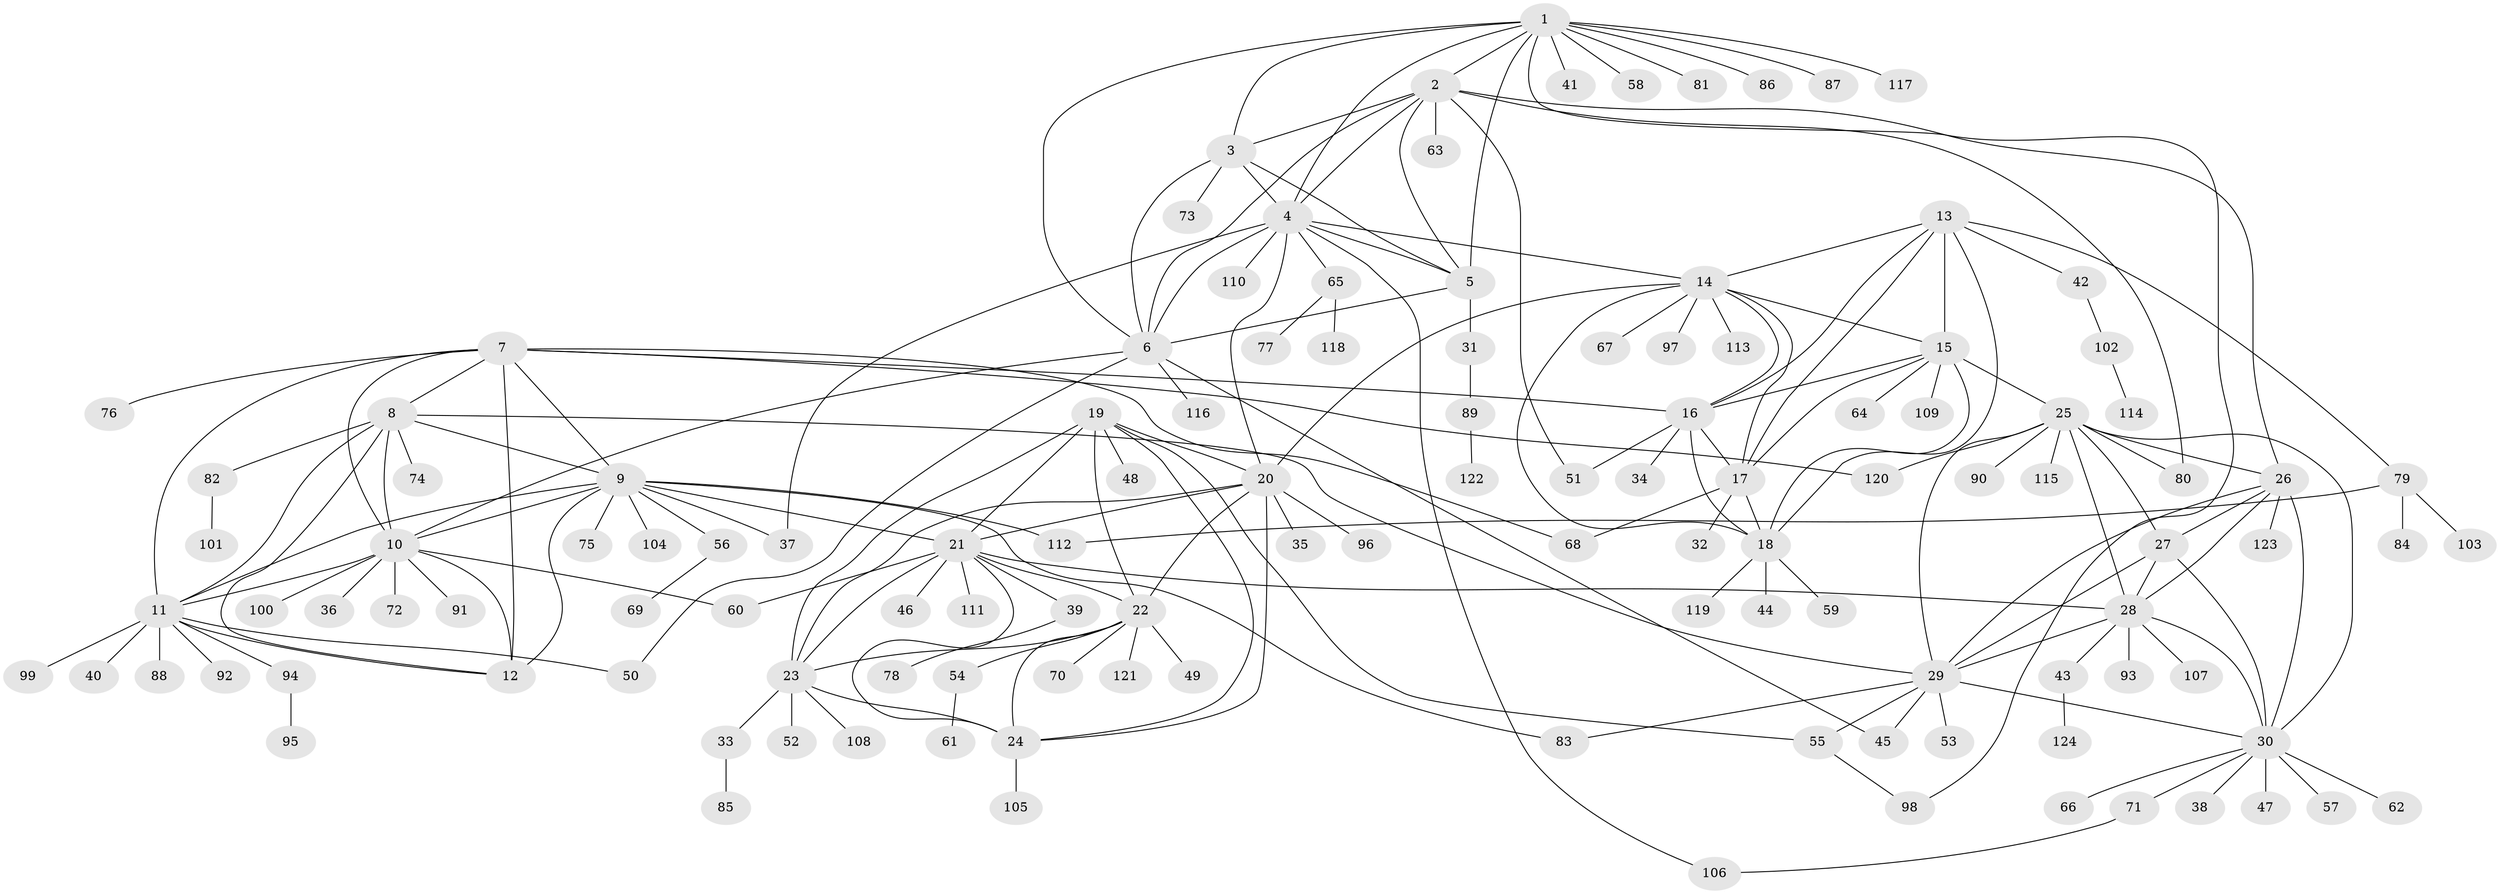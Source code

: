 // coarse degree distribution, {13: 0.030612244897959183, 7: 0.030612244897959183, 9: 0.05102040816326531, 6: 0.01020408163265306, 8: 0.05102040816326531, 5: 0.02040816326530612, 11: 0.01020408163265306, 3: 0.02040816326530612, 2: 0.1836734693877551, 1: 0.5918367346938775}
// Generated by graph-tools (version 1.1) at 2025/24/03/03/25 07:24:15]
// undirected, 124 vertices, 192 edges
graph export_dot {
graph [start="1"]
  node [color=gray90,style=filled];
  1;
  2;
  3;
  4;
  5;
  6;
  7;
  8;
  9;
  10;
  11;
  12;
  13;
  14;
  15;
  16;
  17;
  18;
  19;
  20;
  21;
  22;
  23;
  24;
  25;
  26;
  27;
  28;
  29;
  30;
  31;
  32;
  33;
  34;
  35;
  36;
  37;
  38;
  39;
  40;
  41;
  42;
  43;
  44;
  45;
  46;
  47;
  48;
  49;
  50;
  51;
  52;
  53;
  54;
  55;
  56;
  57;
  58;
  59;
  60;
  61;
  62;
  63;
  64;
  65;
  66;
  67;
  68;
  69;
  70;
  71;
  72;
  73;
  74;
  75;
  76;
  77;
  78;
  79;
  80;
  81;
  82;
  83;
  84;
  85;
  86;
  87;
  88;
  89;
  90;
  91;
  92;
  93;
  94;
  95;
  96;
  97;
  98;
  99;
  100;
  101;
  102;
  103;
  104;
  105;
  106;
  107;
  108;
  109;
  110;
  111;
  112;
  113;
  114;
  115;
  116;
  117;
  118;
  119;
  120;
  121;
  122;
  123;
  124;
  1 -- 2;
  1 -- 3;
  1 -- 4;
  1 -- 5;
  1 -- 6;
  1 -- 41;
  1 -- 58;
  1 -- 81;
  1 -- 86;
  1 -- 87;
  1 -- 98;
  1 -- 117;
  2 -- 3;
  2 -- 4;
  2 -- 5;
  2 -- 6;
  2 -- 26;
  2 -- 51;
  2 -- 63;
  2 -- 80;
  3 -- 4;
  3 -- 5;
  3 -- 6;
  3 -- 73;
  4 -- 5;
  4 -- 6;
  4 -- 14;
  4 -- 20;
  4 -- 37;
  4 -- 65;
  4 -- 106;
  4 -- 110;
  5 -- 6;
  5 -- 31;
  6 -- 10;
  6 -- 45;
  6 -- 50;
  6 -- 116;
  7 -- 8;
  7 -- 9;
  7 -- 10;
  7 -- 11;
  7 -- 12;
  7 -- 16;
  7 -- 68;
  7 -- 76;
  7 -- 120;
  8 -- 9;
  8 -- 10;
  8 -- 11;
  8 -- 12;
  8 -- 29;
  8 -- 74;
  8 -- 82;
  9 -- 10;
  9 -- 11;
  9 -- 12;
  9 -- 21;
  9 -- 37;
  9 -- 56;
  9 -- 75;
  9 -- 83;
  9 -- 104;
  9 -- 112;
  10 -- 11;
  10 -- 12;
  10 -- 36;
  10 -- 60;
  10 -- 72;
  10 -- 91;
  10 -- 100;
  11 -- 12;
  11 -- 40;
  11 -- 50;
  11 -- 88;
  11 -- 92;
  11 -- 94;
  11 -- 99;
  13 -- 14;
  13 -- 15;
  13 -- 16;
  13 -- 17;
  13 -- 18;
  13 -- 42;
  13 -- 79;
  14 -- 15;
  14 -- 16;
  14 -- 17;
  14 -- 18;
  14 -- 20;
  14 -- 67;
  14 -- 97;
  14 -- 113;
  15 -- 16;
  15 -- 17;
  15 -- 18;
  15 -- 25;
  15 -- 64;
  15 -- 109;
  16 -- 17;
  16 -- 18;
  16 -- 34;
  16 -- 51;
  17 -- 18;
  17 -- 32;
  17 -- 68;
  18 -- 44;
  18 -- 59;
  18 -- 119;
  19 -- 20;
  19 -- 21;
  19 -- 22;
  19 -- 23;
  19 -- 24;
  19 -- 48;
  19 -- 55;
  20 -- 21;
  20 -- 22;
  20 -- 23;
  20 -- 24;
  20 -- 35;
  20 -- 96;
  21 -- 22;
  21 -- 23;
  21 -- 24;
  21 -- 28;
  21 -- 39;
  21 -- 46;
  21 -- 60;
  21 -- 111;
  22 -- 23;
  22 -- 24;
  22 -- 49;
  22 -- 54;
  22 -- 70;
  22 -- 121;
  23 -- 24;
  23 -- 33;
  23 -- 52;
  23 -- 108;
  24 -- 105;
  25 -- 26;
  25 -- 27;
  25 -- 28;
  25 -- 29;
  25 -- 30;
  25 -- 80;
  25 -- 90;
  25 -- 115;
  25 -- 120;
  26 -- 27;
  26 -- 28;
  26 -- 29;
  26 -- 30;
  26 -- 123;
  27 -- 28;
  27 -- 29;
  27 -- 30;
  28 -- 29;
  28 -- 30;
  28 -- 43;
  28 -- 93;
  28 -- 107;
  29 -- 30;
  29 -- 45;
  29 -- 53;
  29 -- 55;
  29 -- 83;
  30 -- 38;
  30 -- 47;
  30 -- 57;
  30 -- 62;
  30 -- 66;
  30 -- 71;
  31 -- 89;
  33 -- 85;
  39 -- 78;
  42 -- 102;
  43 -- 124;
  54 -- 61;
  55 -- 98;
  56 -- 69;
  65 -- 77;
  65 -- 118;
  71 -- 106;
  79 -- 84;
  79 -- 103;
  79 -- 112;
  82 -- 101;
  89 -- 122;
  94 -- 95;
  102 -- 114;
}
